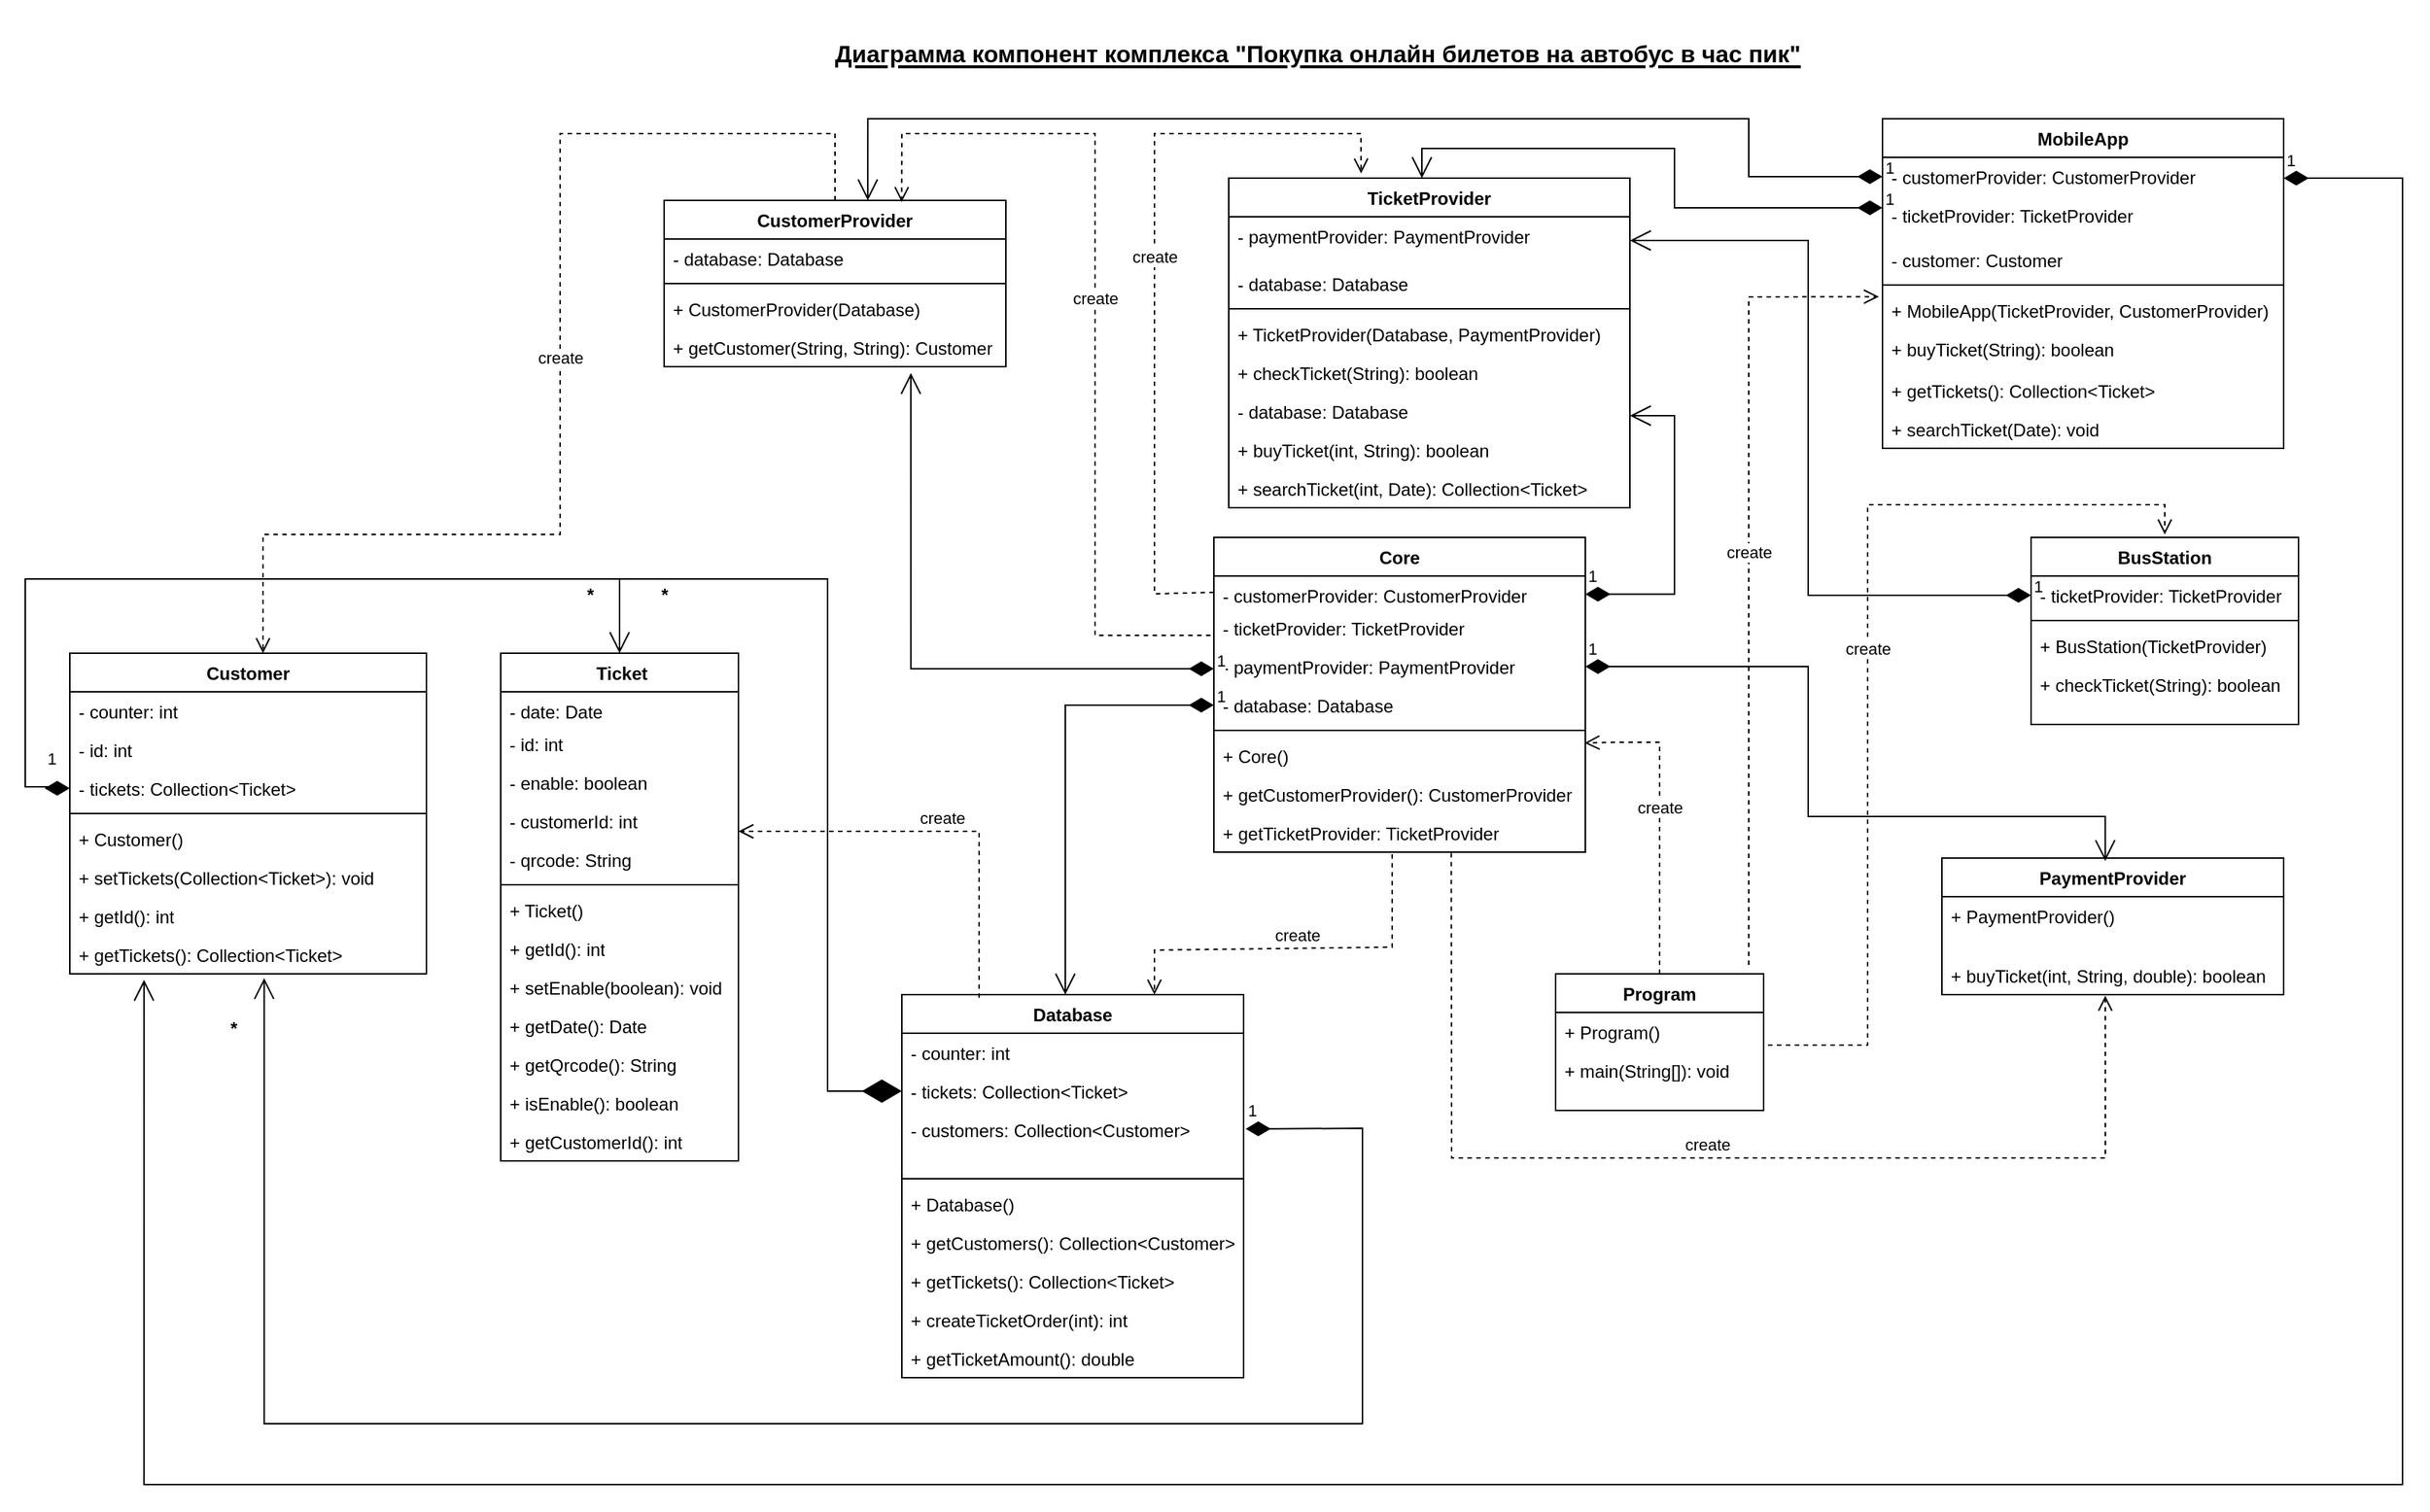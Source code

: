 <mxfile version="21.7.2" type="device">
  <diagram id="Xlj5DF5VULxRk2sPXJ0F" name="Страница 1">
    <mxGraphModel dx="2391" dy="1083" grid="1" gridSize="10" guides="1" tooltips="1" connect="1" arrows="1" fold="1" page="1" pageScale="1" pageWidth="1169" pageHeight="827" math="0" shadow="0">
      <root>
        <mxCell id="0" />
        <mxCell id="1" parent="0" />
        <mxCell id="myKoFF5S-wWV8nHS5m7I-2" value="&lt;h1 style=&quot;text-align: center; line-height: 120%;&quot;&gt;&lt;b style=&quot;font-size: 16px; background-color: initial;&quot;&gt;Диаграмма компонент комплекса &quot;Покупка онлайн билетов на автобус в час пик&quot;&lt;/b&gt;&lt;/h1&gt;" style="text;html=1;strokeColor=none;fillColor=none;spacing=5;spacingTop=-20;whiteSpace=wrap;overflow=hidden;rounded=0;fontStyle=4;verticalAlign=middle;horizontal=1;" parent="1" vertex="1">
          <mxGeometry x="580" y="15" width="660" height="60" as="geometry" />
        </mxCell>
        <mxCell id="XOpnkjtyJQF1JbiPCAsm-5" value="Customer" style="swimlane;fontStyle=1;align=center;verticalAlign=top;childLayout=stackLayout;horizontal=1;startSize=26;horizontalStack=0;resizeParent=1;resizeParentMax=0;resizeLast=0;collapsible=1;marginBottom=0;whiteSpace=wrap;html=1;" parent="1" vertex="1">
          <mxGeometry x="70" y="440" width="240" height="216" as="geometry">
            <mxRectangle x="700" y="440" width="90" height="30" as="alternateBounds" />
          </mxGeometry>
        </mxCell>
        <mxCell id="XOpnkjtyJQF1JbiPCAsm-6" value="- counter: int" style="text;strokeColor=none;fillColor=none;align=left;verticalAlign=top;spacingLeft=4;spacingRight=4;overflow=hidden;rotatable=0;points=[[0,0.5],[1,0.5]];portConstraint=eastwest;whiteSpace=wrap;html=1;" parent="XOpnkjtyJQF1JbiPCAsm-5" vertex="1">
          <mxGeometry y="26" width="240" height="26" as="geometry" />
        </mxCell>
        <mxCell id="XOpnkjtyJQF1JbiPCAsm-13" value="- id: int" style="text;strokeColor=none;fillColor=none;align=left;verticalAlign=top;spacingLeft=4;spacingRight=4;overflow=hidden;rotatable=0;points=[[0,0.5],[1,0.5]];portConstraint=eastwest;whiteSpace=wrap;html=1;" parent="XOpnkjtyJQF1JbiPCAsm-5" vertex="1">
          <mxGeometry y="52" width="240" height="26" as="geometry" />
        </mxCell>
        <mxCell id="XOpnkjtyJQF1JbiPCAsm-14" value="- tickets: Collection&amp;lt;Ticket&amp;gt;" style="text;strokeColor=none;fillColor=none;align=left;verticalAlign=top;spacingLeft=4;spacingRight=4;overflow=hidden;rotatable=0;points=[[0,0.5],[1,0.5]];portConstraint=eastwest;whiteSpace=wrap;html=1;" parent="XOpnkjtyJQF1JbiPCAsm-5" vertex="1">
          <mxGeometry y="78" width="240" height="26" as="geometry" />
        </mxCell>
        <mxCell id="XOpnkjtyJQF1JbiPCAsm-7" value="" style="line;strokeWidth=1;fillColor=none;align=left;verticalAlign=middle;spacingTop=-1;spacingLeft=3;spacingRight=3;rotatable=0;labelPosition=right;points=[];portConstraint=eastwest;strokeColor=inherit;" parent="XOpnkjtyJQF1JbiPCAsm-5" vertex="1">
          <mxGeometry y="104" width="240" height="8" as="geometry" />
        </mxCell>
        <mxCell id="XOpnkjtyJQF1JbiPCAsm-75" value="+ Customer()" style="text;strokeColor=none;fillColor=none;align=left;verticalAlign=top;spacingLeft=4;spacingRight=4;overflow=hidden;rotatable=0;points=[[0,0.5],[1,0.5]];portConstraint=eastwest;whiteSpace=wrap;html=1;" parent="XOpnkjtyJQF1JbiPCAsm-5" vertex="1">
          <mxGeometry y="112" width="240" height="26" as="geometry" />
        </mxCell>
        <mxCell id="XOpnkjtyJQF1JbiPCAsm-8" value="+ setTickets(Collection&amp;lt;Ticket&amp;gt;): void" style="text;strokeColor=none;fillColor=none;align=left;verticalAlign=top;spacingLeft=4;spacingRight=4;overflow=hidden;rotatable=0;points=[[0,0.5],[1,0.5]];portConstraint=eastwest;whiteSpace=wrap;html=1;" parent="XOpnkjtyJQF1JbiPCAsm-5" vertex="1">
          <mxGeometry y="138" width="240" height="26" as="geometry" />
        </mxCell>
        <mxCell id="XOpnkjtyJQF1JbiPCAsm-85" value="+ getId(): int" style="text;strokeColor=none;fillColor=none;align=left;verticalAlign=top;spacingLeft=4;spacingRight=4;overflow=hidden;rotatable=0;points=[[0,0.5],[1,0.5]];portConstraint=eastwest;whiteSpace=wrap;html=1;" parent="XOpnkjtyJQF1JbiPCAsm-5" vertex="1">
          <mxGeometry y="164" width="240" height="26" as="geometry" />
        </mxCell>
        <mxCell id="XOpnkjtyJQF1JbiPCAsm-86" value="+ getTickets(): Collection&amp;lt;Ticket&amp;gt;" style="text;strokeColor=none;fillColor=none;align=left;verticalAlign=top;spacingLeft=4;spacingRight=4;overflow=hidden;rotatable=0;points=[[0,0.5],[1,0.5]];portConstraint=eastwest;whiteSpace=wrap;html=1;" parent="XOpnkjtyJQF1JbiPCAsm-5" vertex="1">
          <mxGeometry y="190" width="240" height="26" as="geometry" />
        </mxCell>
        <mxCell id="XOpnkjtyJQF1JbiPCAsm-15" value="&amp;nbsp;Ticket" style="swimlane;fontStyle=1;align=center;verticalAlign=top;childLayout=stackLayout;horizontal=1;startSize=26;horizontalStack=0;resizeParent=1;resizeParentMax=0;resizeLast=0;collapsible=1;marginBottom=0;whiteSpace=wrap;html=1;" parent="1" vertex="1">
          <mxGeometry x="360" y="440" width="160" height="342" as="geometry">
            <mxRectangle x="700" y="440" width="90" height="30" as="alternateBounds" />
          </mxGeometry>
        </mxCell>
        <mxCell id="XOpnkjtyJQF1JbiPCAsm-16" value="- date: Date" style="text;strokeColor=none;fillColor=none;align=left;verticalAlign=top;spacingLeft=4;spacingRight=4;overflow=hidden;rotatable=0;points=[[0,0.5],[1,0.5]];portConstraint=eastwest;whiteSpace=wrap;html=1;" parent="XOpnkjtyJQF1JbiPCAsm-15" vertex="1">
          <mxGeometry y="26" width="160" height="22" as="geometry" />
        </mxCell>
        <mxCell id="XOpnkjtyJQF1JbiPCAsm-17" value="- id: int" style="text;strokeColor=none;fillColor=none;align=left;verticalAlign=top;spacingLeft=4;spacingRight=4;overflow=hidden;rotatable=0;points=[[0,0.5],[1,0.5]];portConstraint=eastwest;whiteSpace=wrap;html=1;" parent="XOpnkjtyJQF1JbiPCAsm-15" vertex="1">
          <mxGeometry y="48" width="160" height="26" as="geometry" />
        </mxCell>
        <mxCell id="XOpnkjtyJQF1JbiPCAsm-18" value="- enable: boolean" style="text;strokeColor=none;fillColor=none;align=left;verticalAlign=top;spacingLeft=4;spacingRight=4;overflow=hidden;rotatable=0;points=[[0,0.5],[1,0.5]];portConstraint=eastwest;whiteSpace=wrap;html=1;" parent="XOpnkjtyJQF1JbiPCAsm-15" vertex="1">
          <mxGeometry y="74" width="160" height="26" as="geometry" />
        </mxCell>
        <mxCell id="XOpnkjtyJQF1JbiPCAsm-22" value="- customerId: int" style="text;strokeColor=none;fillColor=none;align=left;verticalAlign=top;spacingLeft=4;spacingRight=4;overflow=hidden;rotatable=0;points=[[0,0.5],[1,0.5]];portConstraint=eastwest;whiteSpace=wrap;html=1;" parent="XOpnkjtyJQF1JbiPCAsm-15" vertex="1">
          <mxGeometry y="100" width="160" height="26" as="geometry" />
        </mxCell>
        <mxCell id="XOpnkjtyJQF1JbiPCAsm-21" value="- qrcode: String" style="text;strokeColor=none;fillColor=none;align=left;verticalAlign=top;spacingLeft=4;spacingRight=4;overflow=hidden;rotatable=0;points=[[0,0.5],[1,0.5]];portConstraint=eastwest;whiteSpace=wrap;html=1;" parent="XOpnkjtyJQF1JbiPCAsm-15" vertex="1">
          <mxGeometry y="126" width="160" height="26" as="geometry" />
        </mxCell>
        <mxCell id="XOpnkjtyJQF1JbiPCAsm-19" value="" style="line;strokeWidth=1;fillColor=none;align=left;verticalAlign=middle;spacingTop=-1;spacingLeft=3;spacingRight=3;rotatable=0;labelPosition=right;points=[];portConstraint=eastwest;strokeColor=inherit;" parent="XOpnkjtyJQF1JbiPCAsm-15" vertex="1">
          <mxGeometry y="152" width="160" height="8" as="geometry" />
        </mxCell>
        <mxCell id="XOpnkjtyJQF1JbiPCAsm-76" value="+ Ticket()" style="text;strokeColor=none;fillColor=none;align=left;verticalAlign=top;spacingLeft=4;spacingRight=4;overflow=hidden;rotatable=0;points=[[0,0.5],[1,0.5]];portConstraint=eastwest;whiteSpace=wrap;html=1;" parent="XOpnkjtyJQF1JbiPCAsm-15" vertex="1">
          <mxGeometry y="160" width="160" height="26" as="geometry" />
        </mxCell>
        <mxCell id="XOpnkjtyJQF1JbiPCAsm-20" value="+ getId(): int" style="text;strokeColor=none;fillColor=none;align=left;verticalAlign=top;spacingLeft=4;spacingRight=4;overflow=hidden;rotatable=0;points=[[0,0.5],[1,0.5]];portConstraint=eastwest;whiteSpace=wrap;html=1;" parent="XOpnkjtyJQF1JbiPCAsm-15" vertex="1">
          <mxGeometry y="186" width="160" height="26" as="geometry" />
        </mxCell>
        <mxCell id="XOpnkjtyJQF1JbiPCAsm-87" value="+ setEnable(boolean): void" style="text;strokeColor=none;fillColor=none;align=left;verticalAlign=top;spacingLeft=4;spacingRight=4;overflow=hidden;rotatable=0;points=[[0,0.5],[1,0.5]];portConstraint=eastwest;whiteSpace=wrap;html=1;" parent="XOpnkjtyJQF1JbiPCAsm-15" vertex="1">
          <mxGeometry y="212" width="160" height="26" as="geometry" />
        </mxCell>
        <mxCell id="XOpnkjtyJQF1JbiPCAsm-88" value="+ getDate(): Date" style="text;strokeColor=none;fillColor=none;align=left;verticalAlign=top;spacingLeft=4;spacingRight=4;overflow=hidden;rotatable=0;points=[[0,0.5],[1,0.5]];portConstraint=eastwest;whiteSpace=wrap;html=1;" parent="XOpnkjtyJQF1JbiPCAsm-15" vertex="1">
          <mxGeometry y="238" width="160" height="26" as="geometry" />
        </mxCell>
        <mxCell id="XOpnkjtyJQF1JbiPCAsm-89" value="+ getQrcode(): String" style="text;strokeColor=none;fillColor=none;align=left;verticalAlign=top;spacingLeft=4;spacingRight=4;overflow=hidden;rotatable=0;points=[[0,0.5],[1,0.5]];portConstraint=eastwest;whiteSpace=wrap;html=1;" parent="XOpnkjtyJQF1JbiPCAsm-15" vertex="1">
          <mxGeometry y="264" width="160" height="26" as="geometry" />
        </mxCell>
        <mxCell id="XOpnkjtyJQF1JbiPCAsm-90" value="+ isEnable(): boolean" style="text;strokeColor=none;fillColor=none;align=left;verticalAlign=top;spacingLeft=4;spacingRight=4;overflow=hidden;rotatable=0;points=[[0,0.5],[1,0.5]];portConstraint=eastwest;whiteSpace=wrap;html=1;" parent="XOpnkjtyJQF1JbiPCAsm-15" vertex="1">
          <mxGeometry y="290" width="160" height="26" as="geometry" />
        </mxCell>
        <mxCell id="XOpnkjtyJQF1JbiPCAsm-91" value="+ getCustomerId(): int" style="text;strokeColor=none;fillColor=none;align=left;verticalAlign=top;spacingLeft=4;spacingRight=4;overflow=hidden;rotatable=0;points=[[0,0.5],[1,0.5]];portConstraint=eastwest;whiteSpace=wrap;html=1;" parent="XOpnkjtyJQF1JbiPCAsm-15" vertex="1">
          <mxGeometry y="316" width="160" height="26" as="geometry" />
        </mxCell>
        <mxCell id="XOpnkjtyJQF1JbiPCAsm-23" value="BusStation" style="swimlane;fontStyle=1;align=center;verticalAlign=top;childLayout=stackLayout;horizontal=1;startSize=26;horizontalStack=0;resizeParent=1;resizeParentMax=0;resizeLast=0;collapsible=1;marginBottom=0;whiteSpace=wrap;html=1;" parent="1" vertex="1">
          <mxGeometry x="1390" y="362" width="180" height="126" as="geometry">
            <mxRectangle x="700" y="440" width="90" height="30" as="alternateBounds" />
          </mxGeometry>
        </mxCell>
        <mxCell id="XOpnkjtyJQF1JbiPCAsm-24" value="- ticketProvider: TicketProvider" style="text;strokeColor=none;fillColor=none;align=left;verticalAlign=top;spacingLeft=4;spacingRight=4;overflow=hidden;rotatable=0;points=[[0,0.5],[1,0.5]];portConstraint=eastwest;whiteSpace=wrap;html=1;" parent="XOpnkjtyJQF1JbiPCAsm-23" vertex="1">
          <mxGeometry y="26" width="180" height="26" as="geometry" />
        </mxCell>
        <mxCell id="XOpnkjtyJQF1JbiPCAsm-27" value="" style="line;strokeWidth=1;fillColor=none;align=left;verticalAlign=middle;spacingTop=-1;spacingLeft=3;spacingRight=3;rotatable=0;labelPosition=right;points=[];portConstraint=eastwest;strokeColor=inherit;" parent="XOpnkjtyJQF1JbiPCAsm-23" vertex="1">
          <mxGeometry y="52" width="180" height="8" as="geometry" />
        </mxCell>
        <mxCell id="XOpnkjtyJQF1JbiPCAsm-74" value="+ BusStation(TicketProvider)" style="text;strokeColor=none;fillColor=none;align=left;verticalAlign=top;spacingLeft=4;spacingRight=4;overflow=hidden;rotatable=0;points=[[0,0.5],[1,0.5]];portConstraint=eastwest;whiteSpace=wrap;html=1;" parent="XOpnkjtyJQF1JbiPCAsm-23" vertex="1">
          <mxGeometry y="60" width="180" height="26" as="geometry" />
        </mxCell>
        <mxCell id="XOpnkjtyJQF1JbiPCAsm-28" value="+ checkTicket(String): boolean" style="text;strokeColor=none;fillColor=none;align=left;verticalAlign=top;spacingLeft=4;spacingRight=4;overflow=hidden;rotatable=0;points=[[0,0.5],[1,0.5]];portConstraint=eastwest;whiteSpace=wrap;html=1;" parent="XOpnkjtyJQF1JbiPCAsm-23" vertex="1">
          <mxGeometry y="86" width="180" height="40" as="geometry" />
        </mxCell>
        <mxCell id="XOpnkjtyJQF1JbiPCAsm-29" value="CustomerProvider" style="swimlane;fontStyle=1;align=center;verticalAlign=top;childLayout=stackLayout;horizontal=1;startSize=26;horizontalStack=0;resizeParent=1;resizeParentMax=0;resizeLast=0;collapsible=1;marginBottom=0;whiteSpace=wrap;html=1;" parent="1" vertex="1">
          <mxGeometry x="470" y="135" width="230" height="112" as="geometry">
            <mxRectangle x="700" y="440" width="90" height="30" as="alternateBounds" />
          </mxGeometry>
        </mxCell>
        <mxCell id="XOpnkjtyJQF1JbiPCAsm-30" value="- database: Database" style="text;strokeColor=none;fillColor=none;align=left;verticalAlign=top;spacingLeft=4;spacingRight=4;overflow=hidden;rotatable=0;points=[[0,0.5],[1,0.5]];portConstraint=eastwest;whiteSpace=wrap;html=1;" parent="XOpnkjtyJQF1JbiPCAsm-29" vertex="1">
          <mxGeometry y="26" width="230" height="26" as="geometry" />
        </mxCell>
        <mxCell id="XOpnkjtyJQF1JbiPCAsm-33" value="" style="line;strokeWidth=1;fillColor=none;align=left;verticalAlign=middle;spacingTop=-1;spacingLeft=3;spacingRight=3;rotatable=0;labelPosition=right;points=[];portConstraint=eastwest;strokeColor=inherit;" parent="XOpnkjtyJQF1JbiPCAsm-29" vertex="1">
          <mxGeometry y="52" width="230" height="8" as="geometry" />
        </mxCell>
        <mxCell id="XOpnkjtyJQF1JbiPCAsm-71" value="+ CustomerProvider(Database)" style="text;strokeColor=none;fillColor=none;align=left;verticalAlign=top;spacingLeft=4;spacingRight=4;overflow=hidden;rotatable=0;points=[[0,0.5],[1,0.5]];portConstraint=eastwest;whiteSpace=wrap;html=1;" parent="XOpnkjtyJQF1JbiPCAsm-29" vertex="1">
          <mxGeometry y="60" width="230" height="26" as="geometry" />
        </mxCell>
        <mxCell id="XOpnkjtyJQF1JbiPCAsm-34" value="+ getCustomer(String, String): Customer" style="text;strokeColor=none;fillColor=none;align=left;verticalAlign=top;spacingLeft=4;spacingRight=4;overflow=hidden;rotatable=0;points=[[0,0.5],[1,0.5]];portConstraint=eastwest;whiteSpace=wrap;html=1;" parent="XOpnkjtyJQF1JbiPCAsm-29" vertex="1">
          <mxGeometry y="86" width="230" height="26" as="geometry" />
        </mxCell>
        <mxCell id="XOpnkjtyJQF1JbiPCAsm-35" value="TicketProvider" style="swimlane;fontStyle=1;align=center;verticalAlign=top;childLayout=stackLayout;horizontal=1;startSize=26;horizontalStack=0;resizeParent=1;resizeParentMax=0;resizeLast=0;collapsible=1;marginBottom=0;whiteSpace=wrap;html=1;" parent="1" vertex="1">
          <mxGeometry x="850" y="120" width="270" height="222" as="geometry">
            <mxRectangle x="700" y="440" width="90" height="30" as="alternateBounds" />
          </mxGeometry>
        </mxCell>
        <mxCell id="XOpnkjtyJQF1JbiPCAsm-36" value="- paymentProvider: PaymentProvider" style="text;strokeColor=none;fillColor=none;align=left;verticalAlign=top;spacingLeft=4;spacingRight=4;overflow=hidden;rotatable=0;points=[[0,0.5],[1,0.5]];portConstraint=eastwest;whiteSpace=wrap;html=1;" parent="XOpnkjtyJQF1JbiPCAsm-35" vertex="1">
          <mxGeometry y="26" width="270" height="32" as="geometry" />
        </mxCell>
        <mxCell id="XOpnkjtyJQF1JbiPCAsm-37" value="- database: Database" style="text;strokeColor=none;fillColor=none;align=left;verticalAlign=top;spacingLeft=4;spacingRight=4;overflow=hidden;rotatable=0;points=[[0,0.5],[1,0.5]];portConstraint=eastwest;whiteSpace=wrap;html=1;" parent="XOpnkjtyJQF1JbiPCAsm-35" vertex="1">
          <mxGeometry y="58" width="270" height="26" as="geometry" />
        </mxCell>
        <mxCell id="XOpnkjtyJQF1JbiPCAsm-39" value="" style="line;strokeWidth=1;fillColor=none;align=left;verticalAlign=middle;spacingTop=-1;spacingLeft=3;spacingRight=3;rotatable=0;labelPosition=right;points=[];portConstraint=eastwest;strokeColor=inherit;" parent="XOpnkjtyJQF1JbiPCAsm-35" vertex="1">
          <mxGeometry y="84" width="270" height="8" as="geometry" />
        </mxCell>
        <mxCell id="XOpnkjtyJQF1JbiPCAsm-72" value="+ TicketProvider(Database, PaymentProvider)" style="text;strokeColor=none;fillColor=none;align=left;verticalAlign=top;spacingLeft=4;spacingRight=4;overflow=hidden;rotatable=0;points=[[0,0.5],[1,0.5]];portConstraint=eastwest;whiteSpace=wrap;html=1;" parent="XOpnkjtyJQF1JbiPCAsm-35" vertex="1">
          <mxGeometry y="92" width="270" height="26" as="geometry" />
        </mxCell>
        <mxCell id="XOpnkjtyJQF1JbiPCAsm-40" value="+ checkTicket(String): boolean" style="text;strokeColor=none;fillColor=none;align=left;verticalAlign=top;spacingLeft=4;spacingRight=4;overflow=hidden;rotatable=0;points=[[0,0.5],[1,0.5]];portConstraint=eastwest;whiteSpace=wrap;html=1;" parent="XOpnkjtyJQF1JbiPCAsm-35" vertex="1">
          <mxGeometry y="118" width="270" height="26" as="geometry" />
        </mxCell>
        <mxCell id="HsbE2D0MJz_YP3ZwcVXC-2" value="- database: Database" style="text;strokeColor=none;fillColor=none;align=left;verticalAlign=top;spacingLeft=4;spacingRight=4;overflow=hidden;rotatable=0;points=[[0,0.5],[1,0.5]];portConstraint=eastwest;whiteSpace=wrap;html=1;" vertex="1" parent="XOpnkjtyJQF1JbiPCAsm-35">
          <mxGeometry y="144" width="270" height="26" as="geometry" />
        </mxCell>
        <mxCell id="XOpnkjtyJQF1JbiPCAsm-80" value="+ buyTicket(int, String): boolean" style="text;strokeColor=none;fillColor=none;align=left;verticalAlign=top;spacingLeft=4;spacingRight=4;overflow=hidden;rotatable=0;points=[[0,0.5],[1,0.5]];portConstraint=eastwest;whiteSpace=wrap;html=1;" parent="XOpnkjtyJQF1JbiPCAsm-35" vertex="1">
          <mxGeometry y="170" width="270" height="26" as="geometry" />
        </mxCell>
        <mxCell id="XOpnkjtyJQF1JbiPCAsm-81" value="+ searchTicket(int, Date): Collection&amp;lt;Ticket&amp;gt;" style="text;strokeColor=none;fillColor=none;align=left;verticalAlign=top;spacingLeft=4;spacingRight=4;overflow=hidden;rotatable=0;points=[[0,0.5],[1,0.5]];portConstraint=eastwest;whiteSpace=wrap;html=1;" parent="XOpnkjtyJQF1JbiPCAsm-35" vertex="1">
          <mxGeometry y="196" width="270" height="26" as="geometry" />
        </mxCell>
        <mxCell id="XOpnkjtyJQF1JbiPCAsm-41" value="Database" style="swimlane;fontStyle=1;align=center;verticalAlign=top;childLayout=stackLayout;horizontal=1;startSize=26;horizontalStack=0;resizeParent=1;resizeParentMax=0;resizeLast=0;collapsible=1;marginBottom=0;whiteSpace=wrap;html=1;" parent="1" vertex="1">
          <mxGeometry x="630" y="670" width="230" height="258" as="geometry">
            <mxRectangle x="700" y="440" width="90" height="30" as="alternateBounds" />
          </mxGeometry>
        </mxCell>
        <mxCell id="XOpnkjtyJQF1JbiPCAsm-42" value="- counter: int" style="text;strokeColor=none;fillColor=none;align=left;verticalAlign=top;spacingLeft=4;spacingRight=4;overflow=hidden;rotatable=0;points=[[0,0.5],[1,0.5]];portConstraint=eastwest;whiteSpace=wrap;html=1;" parent="XOpnkjtyJQF1JbiPCAsm-41" vertex="1">
          <mxGeometry y="26" width="230" height="26" as="geometry" />
        </mxCell>
        <mxCell id="XOpnkjtyJQF1JbiPCAsm-49" value="- tickets: Collection&amp;lt;Ticket&amp;gt;" style="text;strokeColor=none;fillColor=none;align=left;verticalAlign=top;spacingLeft=4;spacingRight=4;overflow=hidden;rotatable=0;points=[[0,0.5],[1,0.5]];portConstraint=eastwest;whiteSpace=wrap;html=1;" parent="XOpnkjtyJQF1JbiPCAsm-41" vertex="1">
          <mxGeometry y="52" width="230" height="26" as="geometry" />
        </mxCell>
        <mxCell id="XOpnkjtyJQF1JbiPCAsm-50" value="- customers: Collection&amp;lt;Customer&amp;gt;" style="text;strokeColor=none;fillColor=none;align=left;verticalAlign=top;spacingLeft=4;spacingRight=4;overflow=hidden;rotatable=0;points=[[0,0.5],[1,0.5]];portConstraint=eastwest;whiteSpace=wrap;html=1;" parent="XOpnkjtyJQF1JbiPCAsm-41" vertex="1">
          <mxGeometry y="78" width="230" height="42" as="geometry" />
        </mxCell>
        <mxCell id="XOpnkjtyJQF1JbiPCAsm-43" value="" style="line;strokeWidth=1;fillColor=none;align=left;verticalAlign=middle;spacingTop=-1;spacingLeft=3;spacingRight=3;rotatable=0;labelPosition=right;points=[];portConstraint=eastwest;strokeColor=inherit;" parent="XOpnkjtyJQF1JbiPCAsm-41" vertex="1">
          <mxGeometry y="120" width="230" height="8" as="geometry" />
        </mxCell>
        <mxCell id="XOpnkjtyJQF1JbiPCAsm-77" value="+ Database()" style="text;strokeColor=none;fillColor=none;align=left;verticalAlign=top;spacingLeft=4;spacingRight=4;overflow=hidden;rotatable=0;points=[[0,0.5],[1,0.5]];portConstraint=eastwest;whiteSpace=wrap;html=1;" parent="XOpnkjtyJQF1JbiPCAsm-41" vertex="1">
          <mxGeometry y="128" width="230" height="26" as="geometry" />
        </mxCell>
        <mxCell id="XOpnkjtyJQF1JbiPCAsm-44" value="+ getCustomers(): Collection&amp;lt;Customer&amp;gt;" style="text;strokeColor=none;fillColor=none;align=left;verticalAlign=top;spacingLeft=4;spacingRight=4;overflow=hidden;rotatable=0;points=[[0,0.5],[1,0.5]];portConstraint=eastwest;whiteSpace=wrap;html=1;" parent="XOpnkjtyJQF1JbiPCAsm-41" vertex="1">
          <mxGeometry y="154" width="230" height="26" as="geometry" />
        </mxCell>
        <mxCell id="XOpnkjtyJQF1JbiPCAsm-92" value="+ getTickets(): Collection&amp;lt;Ticket&amp;gt;" style="text;strokeColor=none;fillColor=none;align=left;verticalAlign=top;spacingLeft=4;spacingRight=4;overflow=hidden;rotatable=0;points=[[0,0.5],[1,0.5]];portConstraint=eastwest;whiteSpace=wrap;html=1;" parent="XOpnkjtyJQF1JbiPCAsm-41" vertex="1">
          <mxGeometry y="180" width="230" height="26" as="geometry" />
        </mxCell>
        <mxCell id="XOpnkjtyJQF1JbiPCAsm-93" value="+ createTicketOrder(int): int" style="text;strokeColor=none;fillColor=none;align=left;verticalAlign=top;spacingLeft=4;spacingRight=4;overflow=hidden;rotatable=0;points=[[0,0.5],[1,0.5]];portConstraint=eastwest;whiteSpace=wrap;html=1;" parent="XOpnkjtyJQF1JbiPCAsm-41" vertex="1">
          <mxGeometry y="206" width="230" height="26" as="geometry" />
        </mxCell>
        <mxCell id="XOpnkjtyJQF1JbiPCAsm-94" value="+ getTicketAmount(): double" style="text;strokeColor=none;fillColor=none;align=left;verticalAlign=top;spacingLeft=4;spacingRight=4;overflow=hidden;rotatable=0;points=[[0,0.5],[1,0.5]];portConstraint=eastwest;whiteSpace=wrap;html=1;" parent="XOpnkjtyJQF1JbiPCAsm-41" vertex="1">
          <mxGeometry y="232" width="230" height="26" as="geometry" />
        </mxCell>
        <mxCell id="XOpnkjtyJQF1JbiPCAsm-45" value="Program" style="swimlane;fontStyle=1;align=center;verticalAlign=top;childLayout=stackLayout;horizontal=1;startSize=26;horizontalStack=0;resizeParent=1;resizeParentMax=0;resizeLast=0;collapsible=1;marginBottom=0;whiteSpace=wrap;html=1;" parent="1" vertex="1">
          <mxGeometry x="1070" y="656" width="140" height="92" as="geometry">
            <mxRectangle x="700" y="440" width="90" height="30" as="alternateBounds" />
          </mxGeometry>
        </mxCell>
        <mxCell id="XOpnkjtyJQF1JbiPCAsm-70" value="+ Program()" style="text;strokeColor=none;fillColor=none;align=left;verticalAlign=top;spacingLeft=4;spacingRight=4;overflow=hidden;rotatable=0;points=[[0,0.5],[1,0.5]];portConstraint=eastwest;whiteSpace=wrap;html=1;" parent="XOpnkjtyJQF1JbiPCAsm-45" vertex="1">
          <mxGeometry y="26" width="140" height="26" as="geometry" />
        </mxCell>
        <mxCell id="XOpnkjtyJQF1JbiPCAsm-48" value="+ main(String[]): void" style="text;strokeColor=none;fillColor=none;align=left;verticalAlign=top;spacingLeft=4;spacingRight=4;overflow=hidden;rotatable=0;points=[[0,0.5],[1,0.5]];portConstraint=eastwest;whiteSpace=wrap;html=1;" parent="XOpnkjtyJQF1JbiPCAsm-45" vertex="1">
          <mxGeometry y="52" width="140" height="40" as="geometry" />
        </mxCell>
        <mxCell id="XOpnkjtyJQF1JbiPCAsm-68" style="edgeStyle=orthogonalEdgeStyle;rounded=0;orthogonalLoop=1;jettySize=auto;html=1;exitX=1;exitY=0.5;exitDx=0;exitDy=0;" parent="XOpnkjtyJQF1JbiPCAsm-45" source="XOpnkjtyJQF1JbiPCAsm-48" target="XOpnkjtyJQF1JbiPCAsm-48" edge="1">
          <mxGeometry relative="1" as="geometry" />
        </mxCell>
        <mxCell id="XOpnkjtyJQF1JbiPCAsm-51" value="MobileApp" style="swimlane;fontStyle=1;align=center;verticalAlign=top;childLayout=stackLayout;horizontal=1;startSize=26;horizontalStack=0;resizeParent=1;resizeParentMax=0;resizeLast=0;collapsible=1;marginBottom=0;whiteSpace=wrap;html=1;" parent="1" vertex="1">
          <mxGeometry x="1290" y="80" width="270" height="222" as="geometry">
            <mxRectangle x="700" y="440" width="90" height="30" as="alternateBounds" />
          </mxGeometry>
        </mxCell>
        <mxCell id="XOpnkjtyJQF1JbiPCAsm-52" value="- customerProvider: CustomerProvider" style="text;strokeColor=none;fillColor=none;align=left;verticalAlign=top;spacingLeft=4;spacingRight=4;overflow=hidden;rotatable=0;points=[[0,0.5],[1,0.5]];portConstraint=eastwest;whiteSpace=wrap;html=1;" parent="XOpnkjtyJQF1JbiPCAsm-51" vertex="1">
          <mxGeometry y="26" width="270" height="26" as="geometry" />
        </mxCell>
        <mxCell id="XOpnkjtyJQF1JbiPCAsm-54" value="- ticketProvider: TicketProvider" style="text;strokeColor=none;fillColor=none;align=left;verticalAlign=top;spacingLeft=4;spacingRight=4;overflow=hidden;rotatable=0;points=[[0,0.5],[1,0.5]];portConstraint=eastwest;whiteSpace=wrap;html=1;" parent="XOpnkjtyJQF1JbiPCAsm-51" vertex="1">
          <mxGeometry y="52" width="270" height="30" as="geometry" />
        </mxCell>
        <mxCell id="XOpnkjtyJQF1JbiPCAsm-53" value="- customer: Customer" style="text;strokeColor=none;fillColor=none;align=left;verticalAlign=top;spacingLeft=4;spacingRight=4;overflow=hidden;rotatable=0;points=[[0,0.5],[1,0.5]];portConstraint=eastwest;whiteSpace=wrap;html=1;" parent="XOpnkjtyJQF1JbiPCAsm-51" vertex="1">
          <mxGeometry y="82" width="270" height="26" as="geometry" />
        </mxCell>
        <mxCell id="XOpnkjtyJQF1JbiPCAsm-55" value="" style="line;strokeWidth=1;fillColor=none;align=left;verticalAlign=middle;spacingTop=-1;spacingLeft=3;spacingRight=3;rotatable=0;labelPosition=right;points=[];portConstraint=eastwest;strokeColor=inherit;" parent="XOpnkjtyJQF1JbiPCAsm-51" vertex="1">
          <mxGeometry y="108" width="270" height="8" as="geometry" />
        </mxCell>
        <mxCell id="XOpnkjtyJQF1JbiPCAsm-73" value="+ MobileApp(TicketProvider, CustomerProvider)" style="text;strokeColor=none;fillColor=none;align=left;verticalAlign=top;spacingLeft=4;spacingRight=4;overflow=hidden;rotatable=0;points=[[0,0.5],[1,0.5]];portConstraint=eastwest;whiteSpace=wrap;html=1;" parent="XOpnkjtyJQF1JbiPCAsm-51" vertex="1">
          <mxGeometry y="116" width="270" height="26" as="geometry" />
        </mxCell>
        <mxCell id="XOpnkjtyJQF1JbiPCAsm-56" value="+ buyTicket(String): boolean" style="text;strokeColor=none;fillColor=none;align=left;verticalAlign=top;spacingLeft=4;spacingRight=4;overflow=hidden;rotatable=0;points=[[0,0.5],[1,0.5]];portConstraint=eastwest;whiteSpace=wrap;html=1;" parent="XOpnkjtyJQF1JbiPCAsm-51" vertex="1">
          <mxGeometry y="142" width="270" height="28" as="geometry" />
        </mxCell>
        <mxCell id="XOpnkjtyJQF1JbiPCAsm-82" value="+ getTickets(): Collection&amp;lt;Ticket&amp;gt;" style="text;strokeColor=none;fillColor=none;align=left;verticalAlign=top;spacingLeft=4;spacingRight=4;overflow=hidden;rotatable=0;points=[[0,0.5],[1,0.5]];portConstraint=eastwest;whiteSpace=wrap;html=1;" parent="XOpnkjtyJQF1JbiPCAsm-51" vertex="1">
          <mxGeometry y="170" width="270" height="26" as="geometry" />
        </mxCell>
        <mxCell id="XOpnkjtyJQF1JbiPCAsm-83" value="+ searchTicket(Date): void" style="text;strokeColor=none;fillColor=none;align=left;verticalAlign=top;spacingLeft=4;spacingRight=4;overflow=hidden;rotatable=0;points=[[0,0.5],[1,0.5]];portConstraint=eastwest;whiteSpace=wrap;html=1;" parent="XOpnkjtyJQF1JbiPCAsm-51" vertex="1">
          <mxGeometry y="196" width="270" height="26" as="geometry" />
        </mxCell>
        <mxCell id="XOpnkjtyJQF1JbiPCAsm-57" value="Core" style="swimlane;fontStyle=1;align=center;verticalAlign=top;childLayout=stackLayout;horizontal=1;startSize=26;horizontalStack=0;resizeParent=1;resizeParentMax=0;resizeLast=0;collapsible=1;marginBottom=0;whiteSpace=wrap;html=1;" parent="1" vertex="1">
          <mxGeometry x="840" y="362" width="250" height="212" as="geometry">
            <mxRectangle x="700" y="440" width="90" height="30" as="alternateBounds" />
          </mxGeometry>
        </mxCell>
        <mxCell id="XOpnkjtyJQF1JbiPCAsm-58" value="- customerProvider: CustomerProvider" style="text;strokeColor=none;fillColor=none;align=left;verticalAlign=top;spacingLeft=4;spacingRight=4;overflow=hidden;rotatable=0;points=[[0,0.5],[1,0.5]];portConstraint=eastwest;whiteSpace=wrap;html=1;" parent="XOpnkjtyJQF1JbiPCAsm-57" vertex="1">
          <mxGeometry y="26" width="250" height="22" as="geometry" />
        </mxCell>
        <mxCell id="XOpnkjtyJQF1JbiPCAsm-59" value="- ticketProvider: TicketProvider" style="text;strokeColor=none;fillColor=none;align=left;verticalAlign=top;spacingLeft=4;spacingRight=4;overflow=hidden;rotatable=0;points=[[0,0.5],[1,0.5]];portConstraint=eastwest;whiteSpace=wrap;html=1;" parent="XOpnkjtyJQF1JbiPCAsm-57" vertex="1">
          <mxGeometry y="48" width="250" height="26" as="geometry" />
        </mxCell>
        <mxCell id="XOpnkjtyJQF1JbiPCAsm-60" value="- paymentProvider: PaymentProvider" style="text;strokeColor=none;fillColor=none;align=left;verticalAlign=top;spacingLeft=4;spacingRight=4;overflow=hidden;rotatable=0;points=[[0,0.5],[1,0.5]];portConstraint=eastwest;whiteSpace=wrap;html=1;" parent="XOpnkjtyJQF1JbiPCAsm-57" vertex="1">
          <mxGeometry y="74" width="250" height="26" as="geometry" />
        </mxCell>
        <mxCell id="XOpnkjtyJQF1JbiPCAsm-61" value="- database: Database" style="text;strokeColor=none;fillColor=none;align=left;verticalAlign=top;spacingLeft=4;spacingRight=4;overflow=hidden;rotatable=0;points=[[0,0.5],[1,0.5]];portConstraint=eastwest;whiteSpace=wrap;html=1;" parent="XOpnkjtyJQF1JbiPCAsm-57" vertex="1">
          <mxGeometry y="100" width="250" height="26" as="geometry" />
        </mxCell>
        <mxCell id="XOpnkjtyJQF1JbiPCAsm-63" value="" style="line;strokeWidth=1;fillColor=none;align=left;verticalAlign=middle;spacingTop=-1;spacingLeft=3;spacingRight=3;rotatable=0;labelPosition=right;points=[];portConstraint=eastwest;strokeColor=inherit;" parent="XOpnkjtyJQF1JbiPCAsm-57" vertex="1">
          <mxGeometry y="126" width="250" height="8" as="geometry" />
        </mxCell>
        <mxCell id="XOpnkjtyJQF1JbiPCAsm-69" value="+ Core()" style="text;strokeColor=none;fillColor=none;align=left;verticalAlign=top;spacingLeft=4;spacingRight=4;overflow=hidden;rotatable=0;points=[[0,0.5],[1,0.5]];portConstraint=eastwest;whiteSpace=wrap;html=1;" parent="XOpnkjtyJQF1JbiPCAsm-57" vertex="1">
          <mxGeometry y="134" width="250" height="26" as="geometry" />
        </mxCell>
        <mxCell id="XOpnkjtyJQF1JbiPCAsm-64" value="+ getCustomerProvider(): CustomerProvider" style="text;strokeColor=none;fillColor=none;align=left;verticalAlign=top;spacingLeft=4;spacingRight=4;overflow=hidden;rotatable=0;points=[[0,0.5],[1,0.5]];portConstraint=eastwest;whiteSpace=wrap;html=1;" parent="XOpnkjtyJQF1JbiPCAsm-57" vertex="1">
          <mxGeometry y="160" width="250" height="26" as="geometry" />
        </mxCell>
        <mxCell id="XOpnkjtyJQF1JbiPCAsm-78" value="+ getTicketProvider: TicketProvider" style="text;strokeColor=none;fillColor=none;align=left;verticalAlign=top;spacingLeft=4;spacingRight=4;overflow=hidden;rotatable=0;points=[[0,0.5],[1,0.5]];portConstraint=eastwest;whiteSpace=wrap;html=1;" parent="XOpnkjtyJQF1JbiPCAsm-57" vertex="1">
          <mxGeometry y="186" width="250" height="26" as="geometry" />
        </mxCell>
        <mxCell id="XOpnkjtyJQF1JbiPCAsm-66" value="PaymentProvider" style="swimlane;fontStyle=1;align=center;verticalAlign=top;childLayout=stackLayout;horizontal=1;startSize=26;horizontalStack=0;resizeParent=1;resizeParentMax=0;resizeLast=0;collapsible=1;marginBottom=0;whiteSpace=wrap;html=1;" parent="1" vertex="1">
          <mxGeometry x="1330" y="578" width="230" height="92" as="geometry">
            <mxRectangle x="700" y="440" width="90" height="30" as="alternateBounds" />
          </mxGeometry>
        </mxCell>
        <mxCell id="XOpnkjtyJQF1JbiPCAsm-67" value="+ PaymentProvider()" style="text;strokeColor=none;fillColor=none;align=left;verticalAlign=top;spacingLeft=4;spacingRight=4;overflow=hidden;rotatable=0;points=[[0,0.5],[1,0.5]];portConstraint=eastwest;whiteSpace=wrap;html=1;" parent="XOpnkjtyJQF1JbiPCAsm-66" vertex="1">
          <mxGeometry y="26" width="230" height="40" as="geometry" />
        </mxCell>
        <mxCell id="XOpnkjtyJQF1JbiPCAsm-79" value="+ buyTicket(int, String, double): boolean" style="text;strokeColor=none;fillColor=none;align=left;verticalAlign=top;spacingLeft=4;spacingRight=4;overflow=hidden;rotatable=0;points=[[0,0.5],[1,0.5]];portConstraint=eastwest;whiteSpace=wrap;html=1;" parent="XOpnkjtyJQF1JbiPCAsm-66" vertex="1">
          <mxGeometry y="66" width="230" height="26" as="geometry" />
        </mxCell>
        <mxCell id="XOpnkjtyJQF1JbiPCAsm-105" value="1" style="endArrow=open;html=1;endSize=12;startArrow=diamondThin;startSize=14;startFill=1;edgeStyle=orthogonalEdgeStyle;align=left;verticalAlign=bottom;rounded=0;entryX=0.5;entryY=0;entryDx=0;entryDy=0;exitX=0;exitY=0.5;exitDx=0;exitDy=0;" parent="1" source="XOpnkjtyJQF1JbiPCAsm-14" target="XOpnkjtyJQF1JbiPCAsm-15" edge="1">
          <mxGeometry x="-0.941" y="-10" relative="1" as="geometry">
            <mxPoint x="200" y="440" as="sourcePoint" />
            <mxPoint x="440" y="530" as="targetPoint" />
            <Array as="points">
              <mxPoint x="60" y="531" />
              <mxPoint x="40" y="530" />
              <mxPoint x="40" y="390" />
              <mxPoint x="440" y="390" />
            </Array>
            <mxPoint as="offset" />
          </mxGeometry>
        </mxCell>
        <mxCell id="XOpnkjtyJQF1JbiPCAsm-106" value="*" style="text;align=center;fontStyle=1;verticalAlign=middle;spacingLeft=3;spacingRight=3;strokeColor=none;rotatable=0;points=[[0,0.5],[1,0.5]];portConstraint=eastwest;html=1;" parent="1" vertex="1">
          <mxGeometry x="380" y="388" width="80" height="26" as="geometry" />
        </mxCell>
        <mxCell id="XOpnkjtyJQF1JbiPCAsm-113" value="" style="endArrow=diamondThin;endFill=1;endSize=24;html=1;rounded=0;entryX=0;entryY=0.5;entryDx=0;entryDy=0;" parent="1" target="XOpnkjtyJQF1JbiPCAsm-49" edge="1">
          <mxGeometry width="160" relative="1" as="geometry">
            <mxPoint x="440" y="390" as="sourcePoint" />
            <mxPoint x="650" y="540" as="targetPoint" />
            <Array as="points">
              <mxPoint x="580" y="390" />
              <mxPoint x="580" y="735" />
            </Array>
          </mxGeometry>
        </mxCell>
        <mxCell id="XOpnkjtyJQF1JbiPCAsm-114" value="*" style="text;align=center;fontStyle=1;verticalAlign=middle;spacingLeft=3;spacingRight=3;strokeColor=none;rotatable=0;points=[[0,0.5],[1,0.5]];portConstraint=eastwest;html=1;" parent="1" vertex="1">
          <mxGeometry x="430" y="388" width="80" height="26" as="geometry" />
        </mxCell>
        <mxCell id="XOpnkjtyJQF1JbiPCAsm-115" value="create" style="html=1;verticalAlign=bottom;endArrow=open;dashed=1;endSize=8;curved=0;rounded=0;exitX=0.226;exitY=0.008;exitDx=0;exitDy=0;exitPerimeter=0;" parent="1" source="XOpnkjtyJQF1JbiPCAsm-41" edge="1">
          <mxGeometry relative="1" as="geometry">
            <mxPoint x="610" y="540" as="sourcePoint" />
            <mxPoint x="520" y="560" as="targetPoint" />
            <Array as="points">
              <mxPoint x="682" y="560" />
            </Array>
          </mxGeometry>
        </mxCell>
        <mxCell id="XOpnkjtyJQF1JbiPCAsm-117" value="1" style="endArrow=open;html=1;endSize=12;startArrow=diamondThin;startSize=14;startFill=1;edgeStyle=orthogonalEdgeStyle;align=left;verticalAlign=bottom;rounded=0;entryX=0.545;entryY=1.109;entryDx=0;entryDy=0;entryPerimeter=0;exitX=1.006;exitY=0.295;exitDx=0;exitDy=0;exitPerimeter=0;" parent="1" source="XOpnkjtyJQF1JbiPCAsm-50" target="XOpnkjtyJQF1JbiPCAsm-86" edge="1">
          <mxGeometry x="-1" y="3" relative="1" as="geometry">
            <mxPoint x="870" y="780" as="sourcePoint" />
            <mxPoint x="200.01" y="669.998" as="targetPoint" />
            <Array as="points">
              <mxPoint x="881" y="760" />
              <mxPoint x="940" y="760" />
              <mxPoint x="940" y="959" />
              <mxPoint x="201" y="959" />
            </Array>
          </mxGeometry>
        </mxCell>
        <mxCell id="XOpnkjtyJQF1JbiPCAsm-119" value="*" style="text;align=center;fontStyle=1;verticalAlign=middle;spacingLeft=3;spacingRight=3;strokeColor=none;rotatable=0;points=[[0,0.5],[1,0.5]];portConstraint=eastwest;html=1;" parent="1" vertex="1">
          <mxGeometry x="140" y="680" width="80" height="26" as="geometry" />
        </mxCell>
        <mxCell id="XOpnkjtyJQF1JbiPCAsm-122" value="1" style="endArrow=open;html=1;endSize=12;startArrow=diamondThin;startSize=14;startFill=1;edgeStyle=orthogonalEdgeStyle;align=left;verticalAlign=bottom;rounded=0;exitX=0;exitY=0.5;exitDx=0;exitDy=0;" parent="1" source="XOpnkjtyJQF1JbiPCAsm-61" edge="1">
          <mxGeometry x="-1" y="3" relative="1" as="geometry">
            <mxPoint x="720" y="490" as="sourcePoint" />
            <mxPoint x="740" y="670" as="targetPoint" />
            <Array as="points">
              <mxPoint x="740" y="475" />
              <mxPoint x="740" y="670" />
            </Array>
          </mxGeometry>
        </mxCell>
        <mxCell id="XOpnkjtyJQF1JbiPCAsm-123" value="create" style="html=1;verticalAlign=bottom;endArrow=open;dashed=1;endSize=8;curved=0;rounded=0;exitX=0.48;exitY=1.051;exitDx=0;exitDy=0;exitPerimeter=0;entryX=0.739;entryY=0;entryDx=0;entryDy=0;entryPerimeter=0;" parent="1" source="XOpnkjtyJQF1JbiPCAsm-78" target="XOpnkjtyJQF1JbiPCAsm-41" edge="1">
          <mxGeometry relative="1" as="geometry">
            <mxPoint x="960" y="580" as="sourcePoint" />
            <mxPoint x="800" y="640" as="targetPoint" />
            <Array as="points">
              <mxPoint x="960" y="638" />
              <mxPoint x="800" y="640" />
            </Array>
          </mxGeometry>
        </mxCell>
        <mxCell id="XOpnkjtyJQF1JbiPCAsm-124" value="create" style="html=1;verticalAlign=bottom;endArrow=open;dashed=1;endSize=8;curved=0;rounded=0;exitX=0.5;exitY=0;exitDx=0;exitDy=0;" parent="1" source="XOpnkjtyJQF1JbiPCAsm-29" edge="1">
          <mxGeometry relative="1" as="geometry">
            <mxPoint x="392" y="352" as="sourcePoint" />
            <mxPoint x="200" y="440" as="targetPoint" />
            <Array as="points">
              <mxPoint x="585" y="90" />
              <mxPoint x="400" y="90" />
              <mxPoint x="400" y="240" />
              <mxPoint x="400" y="360" />
              <mxPoint x="200" y="360" />
            </Array>
          </mxGeometry>
        </mxCell>
        <mxCell id="XOpnkjtyJQF1JbiPCAsm-125" value="create" style="html=1;verticalAlign=bottom;endArrow=open;dashed=1;endSize=8;curved=0;rounded=0;entryX=0.695;entryY=0.01;entryDx=0;entryDy=0;entryPerimeter=0;exitX=-0.009;exitY=0.694;exitDx=0;exitDy=0;exitPerimeter=0;" parent="1" target="XOpnkjtyJQF1JbiPCAsm-29" edge="1" source="XOpnkjtyJQF1JbiPCAsm-59">
          <mxGeometry relative="1" as="geometry">
            <mxPoint x="960" y="360" as="sourcePoint" />
            <mxPoint x="630" y="130" as="targetPoint" />
            <Array as="points">
              <mxPoint x="760" y="428" />
              <mxPoint x="760" y="350" />
              <mxPoint x="760" y="90" />
              <mxPoint x="690" y="90" />
              <mxPoint x="630" y="90" />
            </Array>
          </mxGeometry>
        </mxCell>
        <mxCell id="XOpnkjtyJQF1JbiPCAsm-128" value="1" style="endArrow=open;html=1;endSize=12;startArrow=diamondThin;startSize=14;startFill=1;edgeStyle=orthogonalEdgeStyle;align=left;verticalAlign=bottom;rounded=0;exitX=0;exitY=0.5;exitDx=0;exitDy=0;entryX=0.596;entryY=0;entryDx=0;entryDy=0;entryPerimeter=0;" parent="1" source="XOpnkjtyJQF1JbiPCAsm-52" target="XOpnkjtyJQF1JbiPCAsm-29" edge="1">
          <mxGeometry x="-1" y="3" relative="1" as="geometry">
            <mxPoint x="710" y="260" as="sourcePoint" />
            <mxPoint x="610" y="119" as="targetPoint" />
            <Array as="points">
              <mxPoint x="1200" y="119" />
              <mxPoint x="1200" y="80" />
              <mxPoint x="607" y="80" />
            </Array>
          </mxGeometry>
        </mxCell>
        <mxCell id="XOpnkjtyJQF1JbiPCAsm-129" value="create" style="html=1;verticalAlign=bottom;endArrow=open;dashed=1;endSize=8;curved=0;rounded=0;exitX=1.021;exitY=-0.1;exitDx=0;exitDy=0;exitPerimeter=0;" parent="1" source="XOpnkjtyJQF1JbiPCAsm-48" edge="1">
          <mxGeometry relative="1" as="geometry">
            <mxPoint x="1300" y="500.5" as="sourcePoint" />
            <mxPoint x="1480" y="360" as="targetPoint" />
            <Array as="points">
              <mxPoint x="1280" y="704" />
              <mxPoint x="1280" y="566" />
              <mxPoint x="1280" y="340" />
              <mxPoint x="1480" y="340" />
            </Array>
          </mxGeometry>
        </mxCell>
        <mxCell id="XOpnkjtyJQF1JbiPCAsm-131" value="create" style="html=1;verticalAlign=bottom;endArrow=open;dashed=1;endSize=8;curved=0;rounded=0;exitX=0.5;exitY=0;exitDx=0;exitDy=0;entryX=0.998;entryY=0.171;entryDx=0;entryDy=0;entryPerimeter=0;" parent="1" source="XOpnkjtyJQF1JbiPCAsm-45" edge="1" target="XOpnkjtyJQF1JbiPCAsm-69">
          <mxGeometry relative="1" as="geometry">
            <mxPoint x="1030" y="645.5" as="sourcePoint" />
            <mxPoint x="1110" y="390" as="targetPoint" />
            <Array as="points">
              <mxPoint x="1140" y="620" />
              <mxPoint x="1140" y="500" />
              <mxPoint x="1110" y="500" />
            </Array>
          </mxGeometry>
        </mxCell>
        <mxCell id="XOpnkjtyJQF1JbiPCAsm-132" value="create" style="html=1;verticalAlign=bottom;endArrow=open;dashed=1;endSize=8;curved=0;rounded=0;entryX=-0.009;entryY=0.148;entryDx=0;entryDy=0;entryPerimeter=0;" parent="1" target="XOpnkjtyJQF1JbiPCAsm-73" edge="1">
          <mxGeometry relative="1" as="geometry">
            <mxPoint x="1200" y="650" as="sourcePoint" />
            <mxPoint x="810" y="680" as="targetPoint" />
            <Array as="points">
              <mxPoint x="1200" y="200" />
            </Array>
          </mxGeometry>
        </mxCell>
        <mxCell id="XOpnkjtyJQF1JbiPCAsm-133" value="1" style="endArrow=open;html=1;endSize=12;startArrow=diamondThin;startSize=14;startFill=1;edgeStyle=orthogonalEdgeStyle;align=left;verticalAlign=bottom;rounded=0;exitX=0;exitY=0.5;exitDx=0;exitDy=0;entryX=1;entryY=0.5;entryDx=0;entryDy=0;" parent="1" source="XOpnkjtyJQF1JbiPCAsm-24" target="XOpnkjtyJQF1JbiPCAsm-36" edge="1">
          <mxGeometry x="-1" y="3" relative="1" as="geometry">
            <mxPoint x="600" y="510" as="sourcePoint" />
            <mxPoint x="1240" y="340" as="targetPoint" />
            <Array as="points">
              <mxPoint x="1240" y="401" />
              <mxPoint x="1240" y="162" />
            </Array>
          </mxGeometry>
        </mxCell>
        <mxCell id="XOpnkjtyJQF1JbiPCAsm-134" value="create" style="html=1;verticalAlign=bottom;endArrow=open;dashed=1;endSize=8;curved=0;rounded=0;entryX=0.478;entryY=1.028;entryDx=0;entryDy=0;entryPerimeter=0;exitX=0.639;exitY=1.026;exitDx=0;exitDy=0;exitPerimeter=0;" parent="1" source="XOpnkjtyJQF1JbiPCAsm-78" target="XOpnkjtyJQF1JbiPCAsm-79" edge="1">
          <mxGeometry relative="1" as="geometry">
            <mxPoint x="1000" y="590" as="sourcePoint" />
            <mxPoint x="810" y="680" as="targetPoint" />
            <Array as="points">
              <mxPoint x="1000" y="780" />
              <mxPoint x="1440" y="780" />
            </Array>
          </mxGeometry>
        </mxCell>
        <mxCell id="XOpnkjtyJQF1JbiPCAsm-135" value="1" style="endArrow=open;html=1;endSize=12;startArrow=diamondThin;startSize=14;startFill=1;edgeStyle=orthogonalEdgeStyle;align=left;verticalAlign=bottom;rounded=0;exitX=1;exitY=0.5;exitDx=0;exitDy=0;entryX=0.478;entryY=0.022;entryDx=0;entryDy=0;entryPerimeter=0;" parent="1" source="XOpnkjtyJQF1JbiPCAsm-60" target="XOpnkjtyJQF1JbiPCAsm-66" edge="1">
          <mxGeometry x="-1" y="3" relative="1" as="geometry">
            <mxPoint x="1100" y="550" as="sourcePoint" />
            <mxPoint x="1260" y="550" as="targetPoint" />
            <Array as="points">
              <mxPoint x="1240" y="449" />
              <mxPoint x="1240" y="550" />
              <mxPoint x="1440" y="550" />
            </Array>
          </mxGeometry>
        </mxCell>
        <mxCell id="HsbE2D0MJz_YP3ZwcVXC-1" value="1" style="endArrow=open;html=1;endSize=12;startArrow=diamondThin;startSize=14;startFill=1;edgeStyle=orthogonalEdgeStyle;align=left;verticalAlign=bottom;rounded=0;" edge="1" parent="1">
          <mxGeometry x="-1" y="3" relative="1" as="geometry">
            <mxPoint x="1290" y="140" as="sourcePoint" />
            <mxPoint x="980" y="120" as="targetPoint" />
            <Array as="points">
              <mxPoint x="1150" y="140" />
              <mxPoint x="1150" y="100" />
              <mxPoint x="980" y="100" />
              <mxPoint x="980" y="120" />
            </Array>
          </mxGeometry>
        </mxCell>
        <mxCell id="HsbE2D0MJz_YP3ZwcVXC-3" value="1" style="endArrow=open;html=1;endSize=12;startArrow=diamondThin;startSize=14;startFill=1;edgeStyle=orthogonalEdgeStyle;align=left;verticalAlign=bottom;rounded=0;entryX=0.208;entryY=1.154;entryDx=0;entryDy=0;entryPerimeter=0;" edge="1" parent="1" target="XOpnkjtyJQF1JbiPCAsm-86">
          <mxGeometry x="-1" y="3" relative="1" as="geometry">
            <mxPoint x="1560" y="120" as="sourcePoint" />
            <mxPoint x="120" y="1000" as="targetPoint" />
            <Array as="points">
              <mxPoint x="1640" y="120" />
              <mxPoint x="1640" y="1000" />
              <mxPoint x="120" y="1000" />
            </Array>
          </mxGeometry>
        </mxCell>
        <mxCell id="HsbE2D0MJz_YP3ZwcVXC-4" value="create" style="html=1;verticalAlign=bottom;endArrow=open;dashed=1;endSize=8;curved=0;rounded=0;exitX=0;exitY=0.5;exitDx=0;exitDy=0;entryX=0.33;entryY=-0.014;entryDx=0;entryDy=0;entryPerimeter=0;" edge="1" parent="1" source="XOpnkjtyJQF1JbiPCAsm-58" target="XOpnkjtyJQF1JbiPCAsm-35">
          <mxGeometry relative="1" as="geometry">
            <mxPoint x="790" y="302" as="sourcePoint" />
            <mxPoint x="950" y="100" as="targetPoint" />
            <Array as="points">
              <mxPoint x="800" y="400" />
              <mxPoint x="800" y="90" />
              <mxPoint x="939" y="90" />
            </Array>
          </mxGeometry>
        </mxCell>
        <mxCell id="HsbE2D0MJz_YP3ZwcVXC-5" value="1" style="endArrow=open;html=1;endSize=12;startArrow=diamondThin;startSize=14;startFill=1;edgeStyle=orthogonalEdgeStyle;align=left;verticalAlign=bottom;rounded=0;exitX=0;exitY=0.5;exitDx=0;exitDy=0;entryX=0.722;entryY=1.165;entryDx=0;entryDy=0;entryPerimeter=0;" edge="1" parent="1" target="XOpnkjtyJQF1JbiPCAsm-34">
          <mxGeometry x="-1" y="3" relative="1" as="geometry">
            <mxPoint x="840" y="450.5" as="sourcePoint" />
            <mxPoint x="740" y="645.5" as="targetPoint" />
            <Array as="points">
              <mxPoint x="636" y="451" />
            </Array>
          </mxGeometry>
        </mxCell>
        <mxCell id="HsbE2D0MJz_YP3ZwcVXC-7" value="1" style="endArrow=open;html=1;endSize=12;startArrow=diamondThin;startSize=14;startFill=1;edgeStyle=orthogonalEdgeStyle;align=left;verticalAlign=bottom;rounded=0;" edge="1" parent="1">
          <mxGeometry x="-1" y="3" relative="1" as="geometry">
            <mxPoint x="1090" y="400.29" as="sourcePoint" />
            <mxPoint x="1120" y="280" as="targetPoint" />
            <Array as="points">
              <mxPoint x="1150" y="400" />
              <mxPoint x="1150" y="280" />
            </Array>
          </mxGeometry>
        </mxCell>
      </root>
    </mxGraphModel>
  </diagram>
</mxfile>
